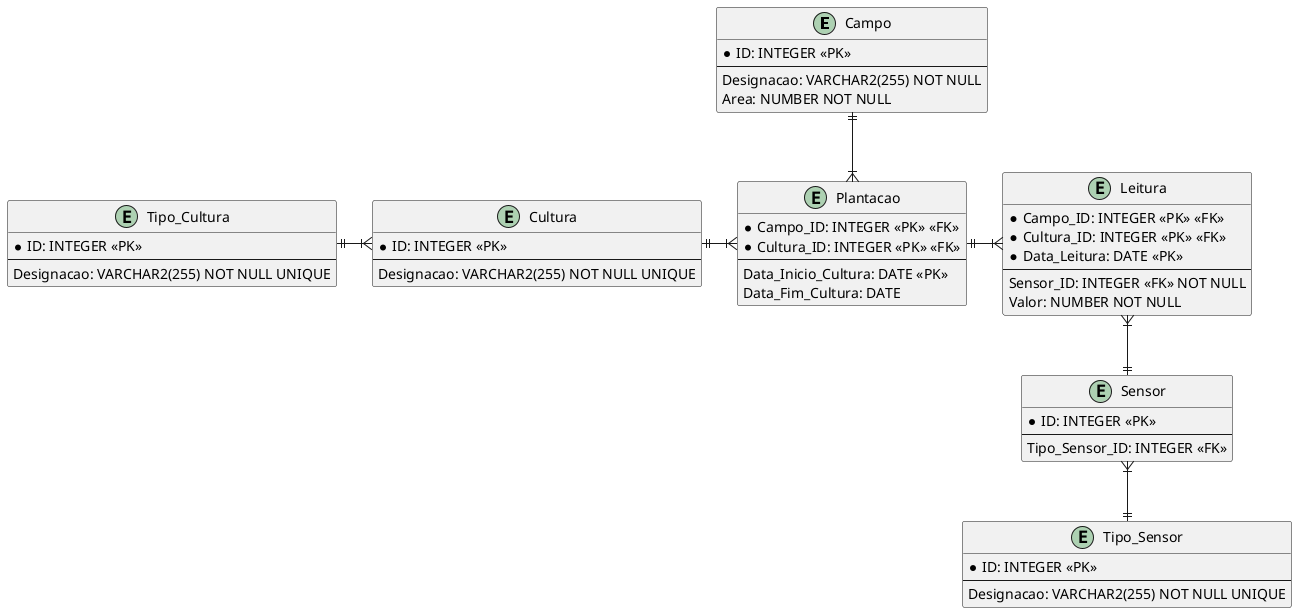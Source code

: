 @startuml Quinta-Estatística

/'TODO #1:- Verificar se a Designação de um Campo é única e se estas 
devem seguir um conjunto de regras;'/
/'TODO #2:- Determinar o valor minímo de uma qualquer Área;'/
/'Constraints:- [[Area, CHECK(Area > Mínimo)]]'/
entity Campo {
    * ID: INTEGER <<PK>>
    --
    Designacao: VARCHAR2(255) NOT NULL
    Area: NUMBER NOT NULL
}

/'Triggers:-
    #1: Verificar que uma Cultura não é simultaneamente uma Cultura_Temporaria
    e Cultura_Permanente;'/
entity Cultura {
    * ID: INTEGER <<PK>>
    --
    Designacao: VARCHAR2(255) NOT NULL UNIQUE
}

entity Tipo_Cultura {
    * ID: INTEGER <<PK>>
    --
    Designacao: VARCHAR2(255) NOT NULL UNIQUE
}

/'Constraints:- [[Campo_ID, Data_Inicio_Cultura, UNIQUE(Campo_ID, Data_Inicio_Cultura)], 
[Data_Fim_Cultura, CHECK(Data_Fim_Cultura < Data_Inicio_Cultura)]]'/
entity Plantacao {
    * Campo_ID: INTEGER <<PK>> <<FK>>
    * Cultura_ID: INTEGER <<PK>> <<FK>>
    --
    Data_Inicio_Cultura: DATE <<PK>>
    Data_Fim_Cultura: DATE
}

entity Tipo_Sensor {
    * ID: INTEGER <<PK>>
    --
    Designacao: VARCHAR2(255) NOT NULL UNIQUE
}

entity Sensor {
    * ID: INTEGER <<PK>>
    --
    Tipo_Sensor_ID: INTEGER <<FK>> 
}

entity Leitura {
    * Campo_ID: INTEGER <<PK>> <<FK>>
    * Cultura_ID: INTEGER <<PK>> <<FK>>
    * Data_Leitura: DATE <<PK>>
    --
    Sensor_ID: INTEGER <<FK>> NOT NULL
    Valor: NUMBER NOT NULL
}

Campo ||-d-|{ Plantacao

Cultura ||-r-|{ Plantacao

Plantacao ||-r-|{ Leitura

Cultura }|-l-|| Tipo_Cultura 

Tipo_Sensor ||-u-|{ Sensor

Sensor ||-u-|{ Leitura

@enduml